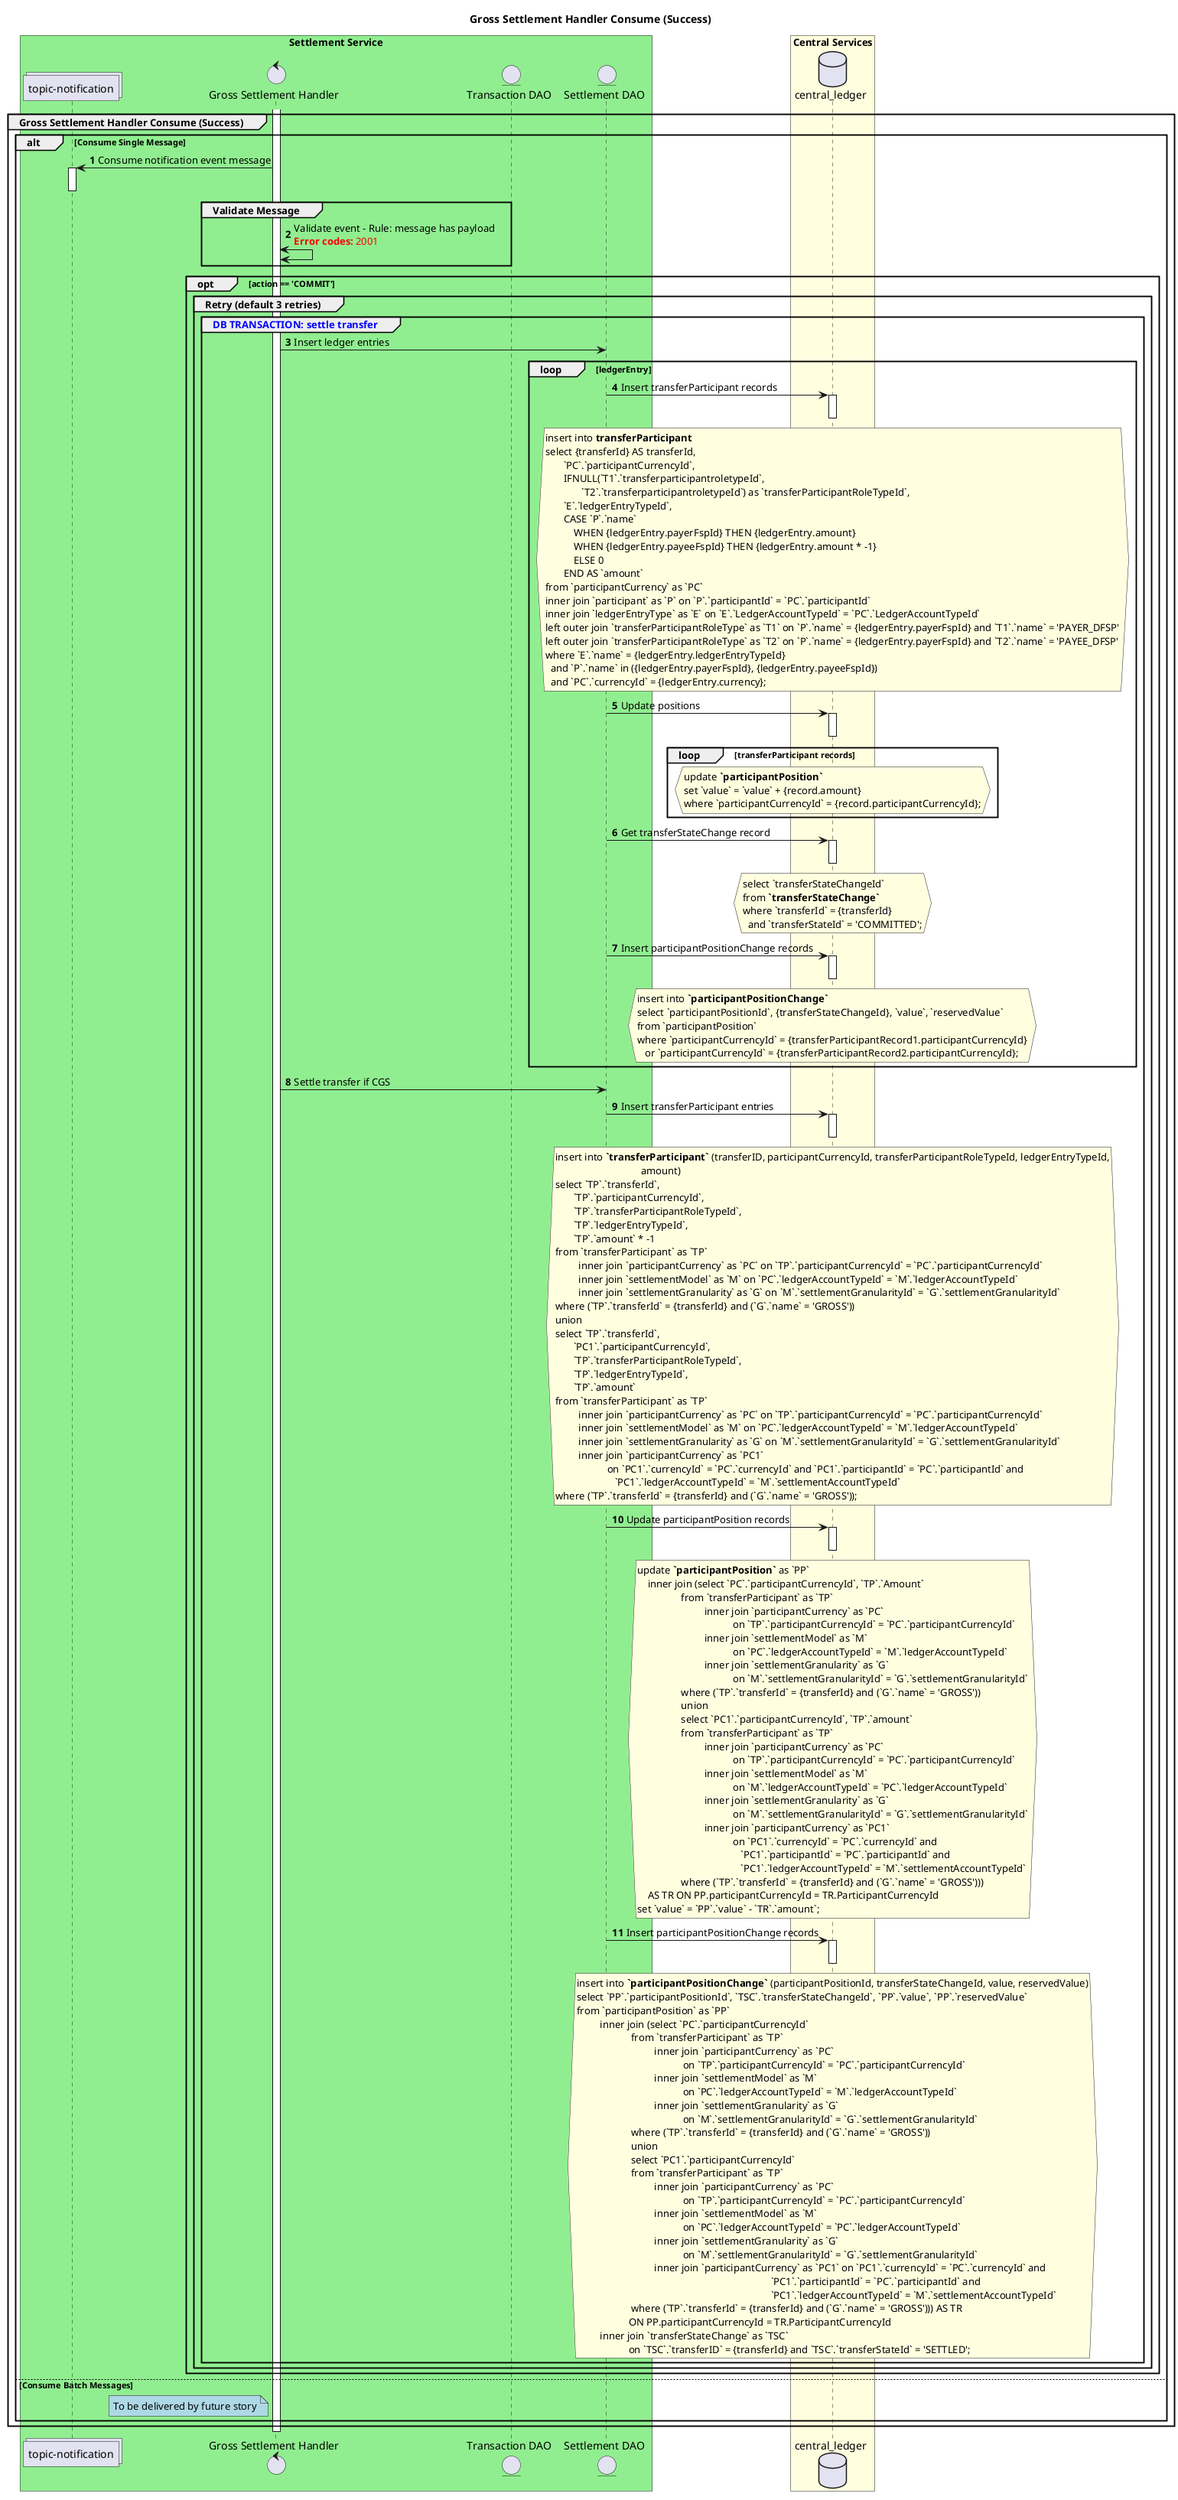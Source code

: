 /'*****
 License
 --------------
 Copyright © 2017 Bill & Melinda Gates Foundation
 The Mojaloop files are made available by the Bill & Melinda Gates Foundation under the Apache License, Version 2.0 (the "License") and you may not use these files except in compliance with the License. You may obtain a copy of the License at
 http://www.apache.org/licenses/LICENSE-2.0
 Unless required by applicable law or agreed to in writing, the Mojaloop files are distributed on an "AS IS" BASIS, WITHOUT WARRANTIES OR CONDITIONS OF ANY KIND, either express or implied. See the License for the specific language governing permissions and limitations under the License.
 Contributors
 --------------
 This is the official list of the Mojaloop project contributors for this file.
 Names of the original copyright holders (individuals or organizations)
 should be listed with a '*' in the first column. People who have
 contributed from an organization can be listed under the organization
 that actually holds the copyright for their contributions (see the
 Gates Foundation organization for an example). Those individuals should have
 their names indented and be marked with a '-'. Email address can be added
 optionally within square brackets <email>.
 * Gates Foundation
 - Name Surname <name.surname@gatesfoundation.com>

 * Neal Donnan <neal.donnan@modusbox.com>
 --------------
 ******'/

@startuml
' declare title
title Gross Settlement Handler Consume (Success)
autonumber
' Actor Keys:
'   boundary - APIs/Interfaces, etc
'   collections - Kafka Topics
'   control - Kafka Consumers
'   entity - Database Access Objects
'   database - Database Persistance Store

' declare actors
collections "topic-notification" as TOPIC_NOTIFICATION
control "Gross Settlement Handler" as SETTLEMENT_HANDLER
database "central_ledger" as DB
entity "Transaction DAO" as TRANSACTION_DAO
entity "Settlement DAO" as SETTLEMENT_DAO

box "Settlement Service" #LightGreen
    participant TOPIC_NOTIFICATION
    participant SETTLEMENT_HANDLER
    participant TRANSACTION_DAO
    participant SETTLEMENT_DAO
end box

box "Central Services" #lightyellow
    participant DB
end box

' start flow
activate SETTLEMENT_HANDLER
group Gross Settlement Handler Consume (Success)
    alt Consume Single Message
        TOPIC_NOTIFICATION <- SETTLEMENT_HANDLER: Consume notification event message
        activate TOPIC_NOTIFICATION
        deactivate TOPIC_NOTIFICATION
        group Validate Message
            SETTLEMENT_HANDLER <-> SETTLEMENT_HANDLER: Validate event - Rule: message has payload\n<color #FF0000><b>Error codes:</b> 2001</color>
        end
        opt action == 'COMMIT'
            
            group Retry (default 3 retries)
                group <color #blue>DB TRANSACTION: settle transfer</color>
                    SETTLEMENT_HANDLER -> SETTLEMENT_DAO: Insert ledger entries
                    loop ledgerEntry
                        SETTLEMENT_DAO -> DB: Insert transferParticipant records
                        activate DB
                        deactivate DB
                        hnote over DB #lightyellow
                            insert into **transferParticipant**
                            select {transferId} AS transferId,
                                   `PC`.`participantCurrencyId`,
                                   IFNULL(`T1`.`transferparticipantroletypeId`,
                                          `T2`.`transferparticipantroletypeId`) as `transferParticipantRoleTypeId`,
                                   `E`.`ledgerEntryTypeId`,
                                   CASE `P`.`name`
                                       WHEN {ledgerEntry.payerFspId} THEN {ledgerEntry.amount}
                                       WHEN {ledgerEntry.payeeFspId} THEN {ledgerEntry.amount * -1}
                                       ELSE 0
                                   END AS `amount`
                            from `participantCurrency` as `PC`
                            inner join `participant` as `P` on `P`.`participantId` = `PC`.`participantId`
                            inner join `ledgerEntryType` as `E` on `E`.`LedgerAccountTypeId` = `PC`.`LedgerAccountTypeId`
                            left outer join `transferParticipantRoleType` as `T1` on `P`.`name` = {ledgerEntry.payerFspId} and `T1`.`name` = 'PAYER_DFSP'
                            left outer join `transferParticipantRoleType` as `T2` on `P`.`name` = {ledgerEntry.payerFspId} and `T2`.`name` = 'PAYEE_DFSP'
                            where `E`.`name` = {ledgerEntry.ledgerEntryTypeId}
                              and `P`.`name` in ({ledgerEntry.payerFspId}, {ledgerEntry.payeeFspId})
                              and `PC`.`currencyId` = {ledgerEntry.currency};
                        end hnote
                        SETTLEMENT_DAO -> DB: Update positions
                        activate DB
                        deactivate DB
                        loop transferParticipant records
                            hnote over DB #lightyellow
                                update **`participantPosition`**
                                set `value` = `value` + {record.amount}
                                where `participantCurrencyId` = {record.participantCurrencyId};
                            end hnote
                        end
                        SETTLEMENT_DAO -> DB: Get transferStateChange record
                        activate DB
                        deactivate DB
                        hnote over DB #lightyellow
                            select `transferStateChangeId`
                            from **`transferStateChange`**
                            where `transferId` = {transferId}
                              and `transferStateId` = 'COMMITTED';
                        end hnote
                        SETTLEMENT_DAO -> DB: Insert participantPositionChange records
                        activate DB
                        deactivate DB
                        hnote over DB #lightyellow
                            insert into **`participantPositionChange`**
                            select `participantPositionId`, {transferStateChangeId}, `value`, `reservedValue`
                            from `participantPosition`
                            where `participantCurrencyId` = {transferParticipantRecord1.participantCurrencyId}
                               or `participantCurrencyId` = {transferParticipantRecord2.participantCurrencyId};
                        end hnote
                    end
                    SETTLEMENT_HANDLER -> SETTLEMENT_DAO: Settle transfer if CGS
                    SETTLEMENT_DAO -> DB: Insert transferParticipant entries
                    activate DB
                    deactivate DB
                    hnote over DB #lightyellow
                        insert into **`transferParticipant`** (transferID, participantCurrencyId, transferParticipantRoleTypeId, ledgerEntryTypeId,
                                                         amount)
                        select `TP`.`transferId`,
                               `TP`.`participantCurrencyId`,
                               `TP`.`transferParticipantRoleTypeId`,
                               `TP`.`ledgerEntryTypeId`,
                               `TP`.`amount` * -1
                        from `transferParticipant` as `TP`
                                 inner join `participantCurrency` as `PC` on `TP`.`participantCurrencyId` = `PC`.`participantCurrencyId`
                                 inner join `settlementModel` as `M` on `PC`.`ledgerAccountTypeId` = `M`.`ledgerAccountTypeId`
                                 inner join `settlementGranularity` as `G` on `M`.`settlementGranularityId` = `G`.`settlementGranularityId`
                        where (`TP`.`transferId` = {transferId} and (`G`.`name` = 'GROSS'))
                        union
                        select `TP`.`transferId`,
                               `PC1`.`participantCurrencyId`,
                               `TP`.`transferParticipantRoleTypeId`,
                               `TP`.`ledgerEntryTypeId`,
                               `TP`.`amount`
                        from `transferParticipant` as `TP`
                                 inner join `participantCurrency` as `PC` on `TP`.`participantCurrencyId` = `PC`.`participantCurrencyId`
                                 inner join `settlementModel` as `M` on `PC`.`ledgerAccountTypeId` = `M`.`ledgerAccountTypeId`
                                 inner join `settlementGranularity` as `G` on `M`.`settlementGranularityId` = `G`.`settlementGranularityId`
                                 inner join `participantCurrency` as `PC1`
                                            on `PC1`.`currencyId` = `PC`.`currencyId` and `PC1`.`participantId` = `PC`.`participantId` and
                                               `PC1`.`ledgerAccountTypeId` = `M`.`settlementAccountTypeId`
                        where (`TP`.`transferId` = {transferId} and (`G`.`name` = 'GROSS'));
                    end hnote
                    SETTLEMENT_DAO -> DB: Update participantPosition records
                    activate DB
                    deactivate DB
                    hnote over DB #lightyellow
                        update **`participantPosition`** as `PP`
                            inner join (select `PC`.`participantCurrencyId`, `TP`.`Amount`
                                         from `transferParticipant` as `TP`
                                                  inner join `participantCurrency` as `PC`
                                                             on `TP`.`participantCurrencyId` = `PC`.`participantCurrencyId`
                                                  inner join `settlementModel` as `M`
                                                             on `PC`.`ledgerAccountTypeId` = `M`.`ledgerAccountTypeId`
                                                  inner join `settlementGranularity` as `G`
                                                             on `M`.`settlementGranularityId` = `G`.`settlementGranularityId`
                                         where (`TP`.`transferId` = {transferId} and (`G`.`name` = 'GROSS'))
                                         union
                                         select `PC1`.`participantCurrencyId`, `TP`.`amount`
                                         from `transferParticipant` as `TP`
                                                  inner join `participantCurrency` as `PC`
                                                             on `TP`.`participantCurrencyId` = `PC`.`participantCurrencyId`
                                                  inner join `settlementModel` as `M`
                                                             on `M`.`ledgerAccountTypeId` = `PC`.`ledgerAccountTypeId`
                                                  inner join `settlementGranularity` as `G`
                                                             on `M`.`settlementGranularityId` = `G`.`settlementGranularityId`
                                                  inner join `participantCurrency` as `PC1`
                                                             on `PC1`.`currencyId` = `PC`.`currencyId` and
                                                                `PC1`.`participantId` = `PC`.`participantId` and
                                                                `PC1`.`ledgerAccountTypeId` = `M`.`settlementAccountTypeId`
                                         where (`TP`.`transferId` = {transferId} and (`G`.`name` = 'GROSS')))
                            AS TR ON PP.participantCurrencyId = TR.ParticipantCurrencyId
                        set `value` = `PP`.`value` - `TR`.`amount`;
                    end hnote
                    SETTLEMENT_DAO -> DB: Insert participantPositionChange records
                    activate DB
                    deactivate DB
                    hnote over DB #lightyellow
                        insert into **`participantPositionChange`** (participantPositionId, transferStateChangeId, value, reservedValue)
                        select `PP`.`participantPositionId`, `TSC`.`transferStateChangeId`, `PP`.`value`, `PP`.`reservedValue`
                        from `participantPosition` as `PP`
                                 inner join (select `PC`.`participantCurrencyId`
                                             from `transferParticipant` as `TP`
                                                      inner join `participantCurrency` as `PC`
                                                                 on `TP`.`participantCurrencyId` = `PC`.`participantCurrencyId`
                                                      inner join `settlementModel` as `M`
                                                                 on `PC`.`ledgerAccountTypeId` = `M`.`ledgerAccountTypeId`
                                                      inner join `settlementGranularity` as `G`
                                                                 on `M`.`settlementGranularityId` = `G`.`settlementGranularityId`
                                             where (`TP`.`transferId` = {transferId} and (`G`.`name` = 'GROSS'))
                                             union
                                             select `PC1`.`participantCurrencyId`
                                             from `transferParticipant` as `TP`
                                                      inner join `participantCurrency` as `PC`
                                                                 on `TP`.`participantCurrencyId` = `PC`.`participantCurrencyId`
                                                      inner join `settlementModel` as `M`
                                                                 on `PC`.`ledgerAccountTypeId` = `PC`.`ledgerAccountTypeId`
                                                      inner join `settlementGranularity` as `G`
                                                                 on `M`.`settlementGranularityId` = `G`.`settlementGranularityId`
                                                      inner join `participantCurrency` as `PC1` on `PC1`.`currencyId` = `PC`.`currencyId` and
                                                                                                   `PC1`.`participantId` = `PC`.`participantId` and
                                                                                                   `PC1`.`ledgerAccountTypeId` = `M`.`settlementAccountTypeId`
                                             where (`TP`.`transferId` = {transferId} and (`G`.`name` = 'GROSS'))) AS TR
                                            ON PP.participantCurrencyId = TR.ParticipantCurrencyId
                                 inner join `transferStateChange` as `TSC`
                                            on `TSC`.`transferID` = {transferId} and `TSC`.`transferStateId` = 'SETTLED';
                    end hnote
                end
            end
        end
    else Consume Batch Messages
        note left of SETTLEMENT_HANDLER #lightblue
            To be delivered by future story
        end note
    end
end
deactivate SETTLEMENT_HANDLER
@enduml
